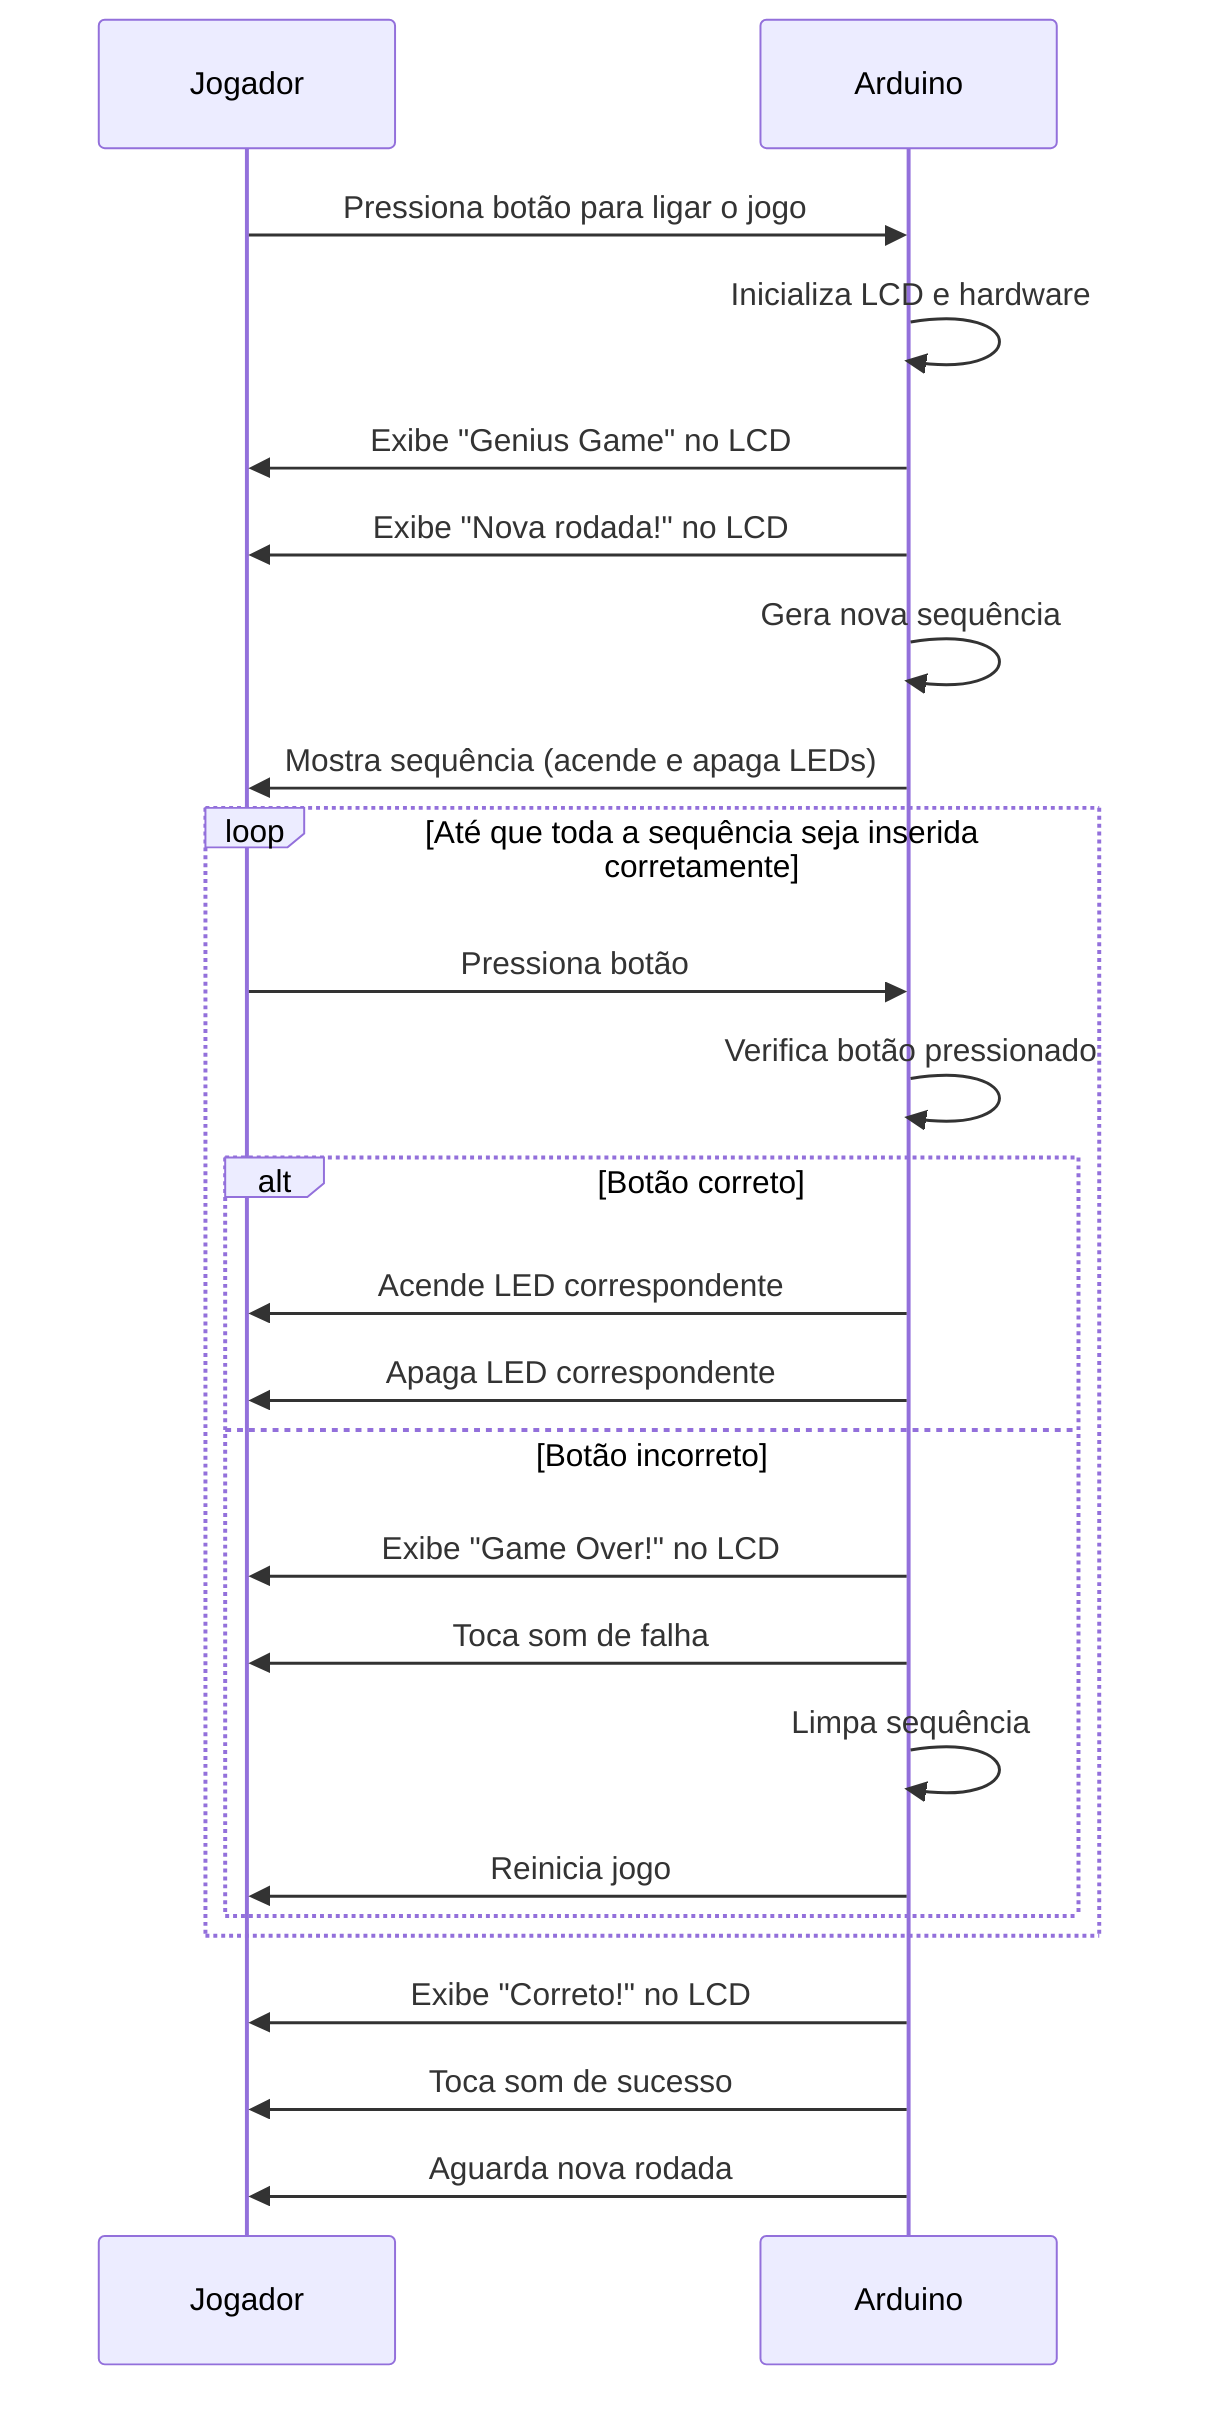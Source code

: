 sequenceDiagram
    participant Jogador
    participant Arduino

    Jogador->>Arduino: Pressiona botão para ligar o jogo
    Arduino->>Arduino: Inicializa LCD e hardware
    Arduino->>Jogador: Exibe "Genius Game" no LCD
    Arduino->>Jogador: Exibe "Nova rodada!" no LCD
    Arduino->>Arduino: Gera nova sequência
    Arduino->>Jogador: Mostra sequência (acende e apaga LEDs)
    
    loop Até que toda a sequência seja inserida corretamente
        Jogador->>Arduino: Pressiona botão
        Arduino->>Arduino: Verifica botão pressionado
        alt Botão correto
            Arduino->>Jogador: Acende LED correspondente
            Arduino->>Jogador: Apaga LED correspondente
        else Botão incorreto
            Arduino->>Jogador: Exibe "Game Over!" no LCD
            Arduino->>Jogador: Toca som de falha
            Arduino->>Arduino: Limpa sequência
            Arduino->>Jogador: Reinicia jogo
        end
    end
    
    Arduino->>Jogador: Exibe "Correto!" no LCD
    Arduino->>Jogador: Toca som de sucesso
    Arduino->>Jogador: Aguarda nova rodada